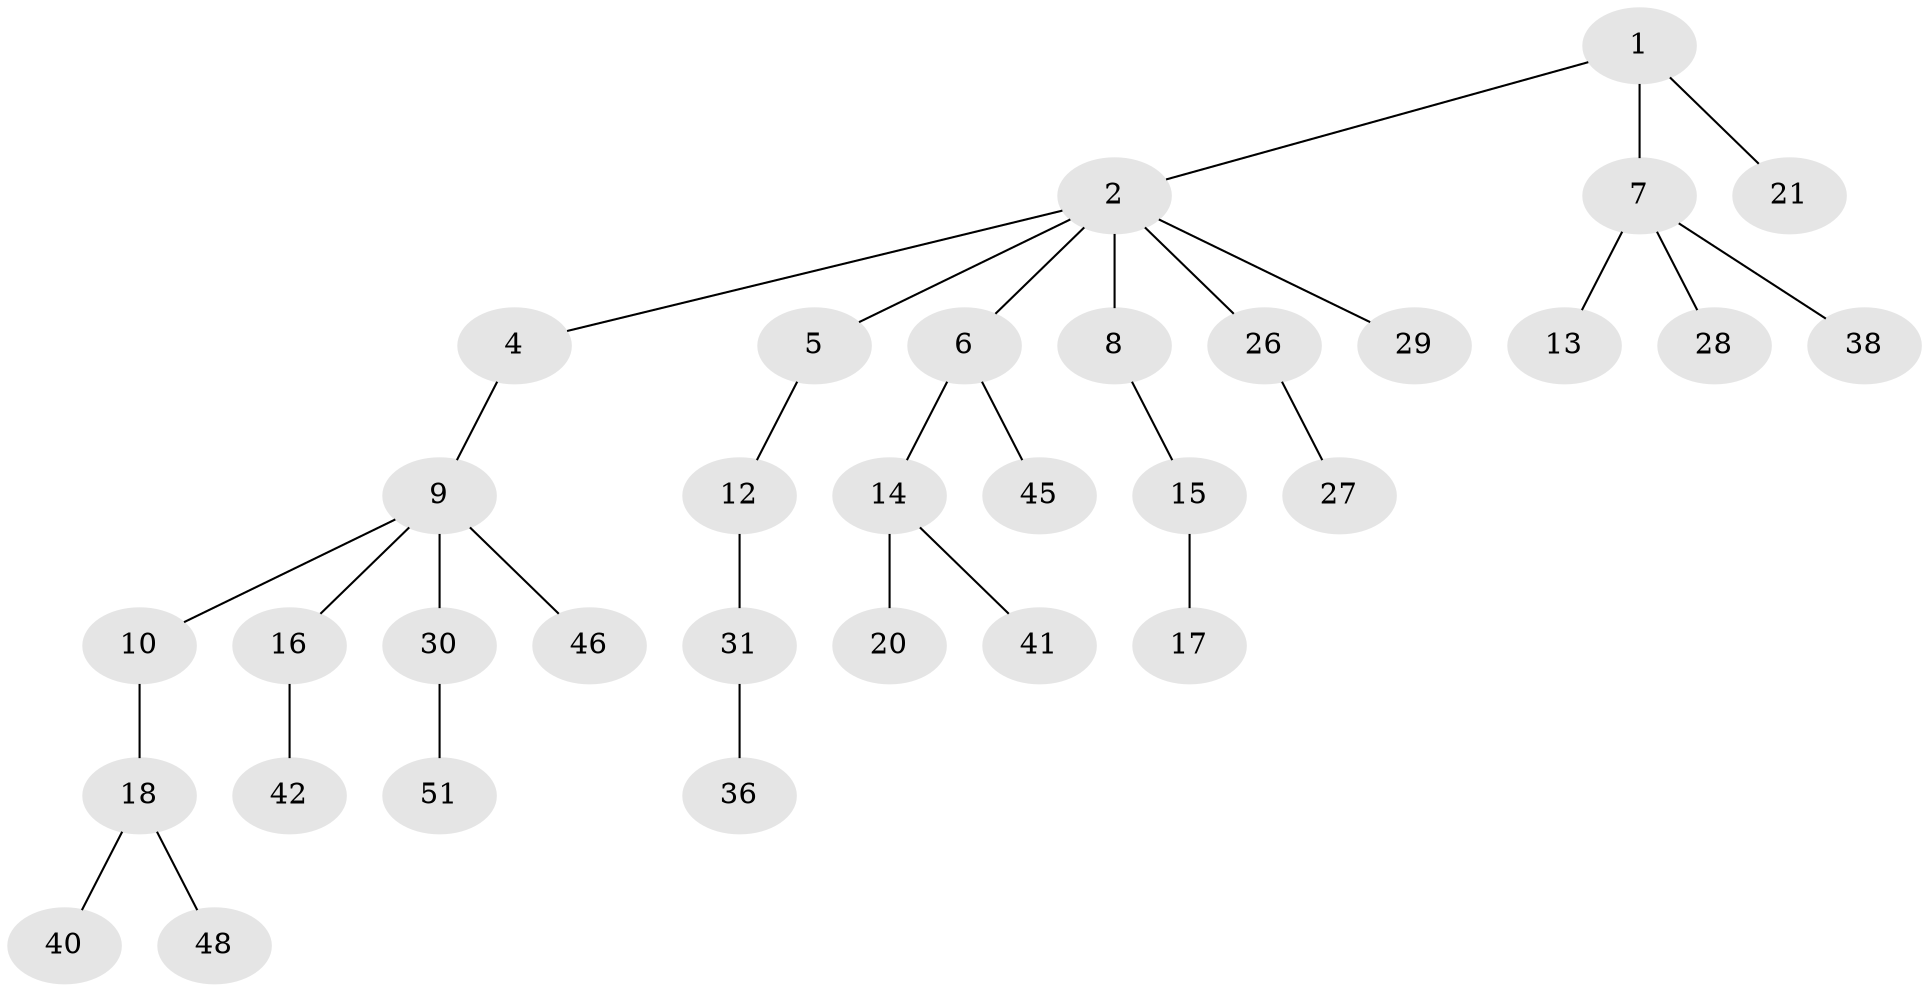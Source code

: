 // Generated by graph-tools (version 1.1) at 2025/24/03/03/25 07:24:07]
// undirected, 33 vertices, 32 edges
graph export_dot {
graph [start="1"]
  node [color=gray90,style=filled];
  1;
  2 [super="+3"];
  4;
  5 [super="+39"];
  6 [super="+22"];
  7 [super="+24"];
  8 [super="+19"];
  9 [super="+11"];
  10 [super="+44"];
  12 [super="+37"];
  13;
  14 [super="+34"];
  15;
  16 [super="+25"];
  17 [super="+23"];
  18 [super="+33"];
  20 [super="+32"];
  21 [super="+47"];
  26 [super="+43"];
  27;
  28;
  29 [super="+50"];
  30 [super="+49"];
  31 [super="+35"];
  36;
  38;
  40;
  41;
  42;
  45;
  46;
  48;
  51;
  1 -- 2;
  1 -- 7;
  1 -- 21;
  2 -- 5;
  2 -- 4;
  2 -- 6;
  2 -- 8;
  2 -- 26;
  2 -- 29;
  4 -- 9;
  5 -- 12;
  6 -- 14;
  6 -- 45;
  7 -- 13;
  7 -- 28;
  7 -- 38;
  8 -- 15;
  9 -- 10;
  9 -- 16;
  9 -- 46;
  9 -- 30;
  10 -- 18;
  12 -- 31;
  14 -- 20;
  14 -- 41;
  15 -- 17;
  16 -- 42;
  18 -- 48;
  18 -- 40;
  26 -- 27;
  30 -- 51;
  31 -- 36;
}
